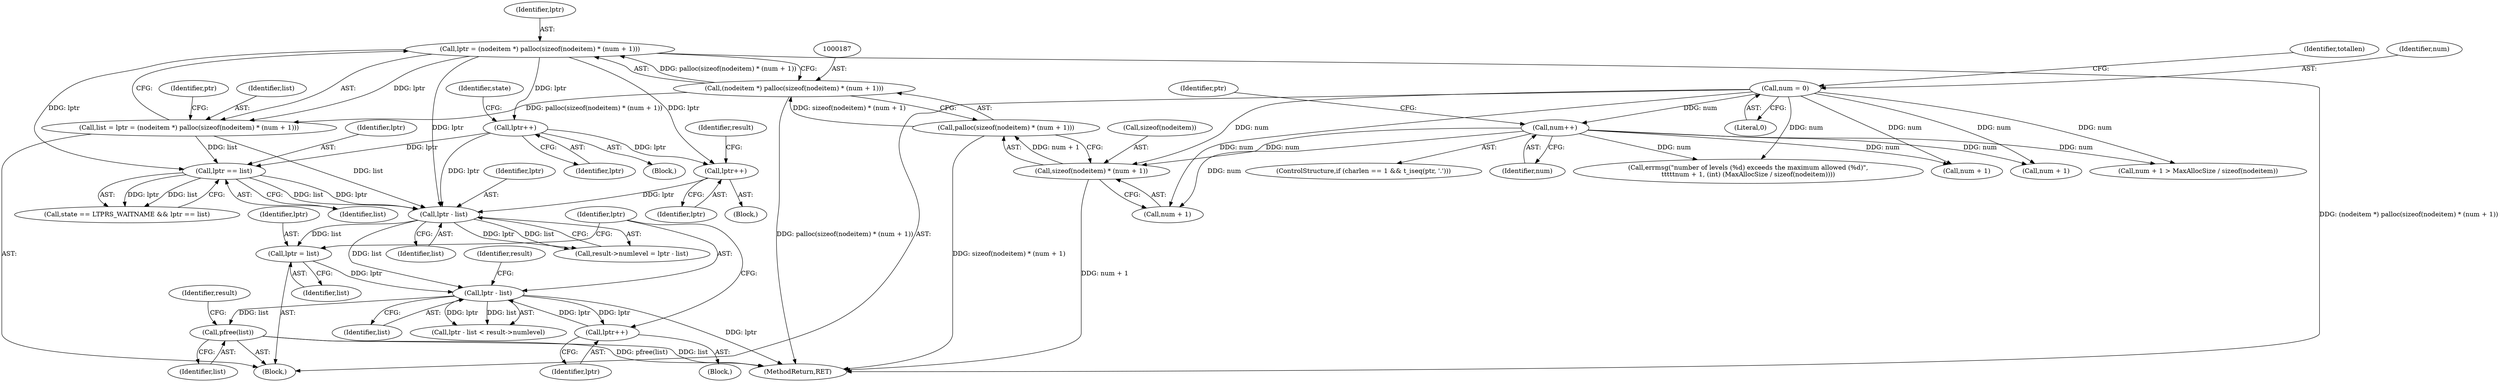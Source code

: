 digraph "0_postgres_31400a673325147e1205326008e32135a78b4d8a_8@API" {
"1000431" [label="(Call,pfree(list))"];
"1000399" [label="(Call,lptr - list)"];
"1000429" [label="(Call,lptr++)"];
"1000394" [label="(Call,lptr = list)"];
"1000387" [label="(Call,lptr - list)"];
"1000348" [label="(Call,lptr++)"];
"1000184" [label="(Call,lptr = (nodeitem *) palloc(sizeof(nodeitem) * (num + 1)))"];
"1000186" [label="(Call,(nodeitem *) palloc(sizeof(nodeitem) * (num + 1)))"];
"1000188" [label="(Call,palloc(sizeof(nodeitem) * (num + 1)))"];
"1000189" [label="(Call,sizeof(nodeitem) * (num + 1))"];
"1000152" [label="(Call,num++)"];
"1000115" [label="(Call,num = 0)"];
"1000282" [label="(Call,lptr++)"];
"1000357" [label="(Call,lptr == list)"];
"1000182" [label="(Call,list = lptr = (nodeitem *) palloc(sizeof(nodeitem) * (num + 1)))"];
"1000159" [label="(Call,num + 1)"];
"1000189" [label="(Call,sizeof(nodeitem) * (num + 1))"];
"1000283" [label="(Identifier,lptr)"];
"1000429" [label="(Call,lptr++)"];
"1000183" [label="(Identifier,list)"];
"1000153" [label="(Identifier,num)"];
"1000358" [label="(Identifier,lptr)"];
"1000348" [label="(Call,lptr++)"];
"1000244" [label="(Block,)"];
"1000192" [label="(Call,num + 1)"];
"1000387" [label="(Call,lptr - list)"];
"1000190" [label="(Call,sizeof(nodeitem))"];
"1000388" [label="(Identifier,lptr)"];
"1000117" [label="(Literal,0)"];
"1000116" [label="(Identifier,num)"];
"1000400" [label="(Identifier,lptr)"];
"1000171" [label="(Call,errmsg(\"number of levels (%d) exceeds the maximum allowed (%d)\",\n\t\t\t\t\tnum + 1, (int) (MaxAllocSize / sizeof(nodeitem))))"];
"1000310" [label="(Block,)"];
"1000401" [label="(Identifier,list)"];
"1000395" [label="(Identifier,lptr)"];
"1000173" [label="(Call,num + 1)"];
"1000120" [label="(Identifier,totallen)"];
"1000115" [label="(Call,num = 0)"];
"1000399" [label="(Call,lptr - list)"];
"1000103" [label="(Block,)"];
"1000434" [label="(Identifier,result)"];
"1000371" [label="(Identifier,result)"];
"1000144" [label="(ControlStructure,if (charlen == 1 && t_iseq(ptr, '.')))"];
"1000403" [label="(Identifier,result)"];
"1000158" [label="(Call,num + 1 > MaxAllocSize / sizeof(nodeitem))"];
"1000285" [label="(Identifier,state)"];
"1000431" [label="(Call,pfree(list))"];
"1000405" [label="(Block,)"];
"1000182" [label="(Call,list = lptr = (nodeitem *) palloc(sizeof(nodeitem) * (num + 1)))"];
"1000430" [label="(Identifier,lptr)"];
"1000282" [label="(Call,lptr++)"];
"1000435" [label="(MethodReturn,RET)"];
"1000353" [label="(Call,state == LTPRS_WAITNAME && lptr == list)"];
"1000359" [label="(Identifier,list)"];
"1000398" [label="(Call,lptr - list < result->numlevel)"];
"1000196" [label="(Identifier,ptr)"];
"1000432" [label="(Identifier,list)"];
"1000152" [label="(Call,num++)"];
"1000389" [label="(Identifier,list)"];
"1000155" [label="(Identifier,ptr)"];
"1000185" [label="(Identifier,lptr)"];
"1000394" [label="(Call,lptr = list)"];
"1000396" [label="(Identifier,list)"];
"1000184" [label="(Call,lptr = (nodeitem *) palloc(sizeof(nodeitem) * (num + 1)))"];
"1000357" [label="(Call,lptr == list)"];
"1000383" [label="(Call,result->numlevel = lptr - list)"];
"1000186" [label="(Call,(nodeitem *) palloc(sizeof(nodeitem) * (num + 1)))"];
"1000349" [label="(Identifier,lptr)"];
"1000188" [label="(Call,palloc(sizeof(nodeitem) * (num + 1)))"];
"1000431" -> "1000103"  [label="AST: "];
"1000431" -> "1000432"  [label="CFG: "];
"1000432" -> "1000431"  [label="AST: "];
"1000434" -> "1000431"  [label="CFG: "];
"1000431" -> "1000435"  [label="DDG: list"];
"1000431" -> "1000435"  [label="DDG: pfree(list)"];
"1000399" -> "1000431"  [label="DDG: list"];
"1000399" -> "1000398"  [label="AST: "];
"1000399" -> "1000401"  [label="CFG: "];
"1000400" -> "1000399"  [label="AST: "];
"1000401" -> "1000399"  [label="AST: "];
"1000403" -> "1000399"  [label="CFG: "];
"1000399" -> "1000435"  [label="DDG: lptr"];
"1000399" -> "1000398"  [label="DDG: lptr"];
"1000399" -> "1000398"  [label="DDG: list"];
"1000429" -> "1000399"  [label="DDG: lptr"];
"1000394" -> "1000399"  [label="DDG: lptr"];
"1000387" -> "1000399"  [label="DDG: list"];
"1000399" -> "1000429"  [label="DDG: lptr"];
"1000429" -> "1000405"  [label="AST: "];
"1000429" -> "1000430"  [label="CFG: "];
"1000430" -> "1000429"  [label="AST: "];
"1000400" -> "1000429"  [label="CFG: "];
"1000394" -> "1000103"  [label="AST: "];
"1000394" -> "1000396"  [label="CFG: "];
"1000395" -> "1000394"  [label="AST: "];
"1000396" -> "1000394"  [label="AST: "];
"1000400" -> "1000394"  [label="CFG: "];
"1000387" -> "1000394"  [label="DDG: list"];
"1000387" -> "1000383"  [label="AST: "];
"1000387" -> "1000389"  [label="CFG: "];
"1000388" -> "1000387"  [label="AST: "];
"1000389" -> "1000387"  [label="AST: "];
"1000383" -> "1000387"  [label="CFG: "];
"1000387" -> "1000383"  [label="DDG: lptr"];
"1000387" -> "1000383"  [label="DDG: list"];
"1000348" -> "1000387"  [label="DDG: lptr"];
"1000184" -> "1000387"  [label="DDG: lptr"];
"1000357" -> "1000387"  [label="DDG: lptr"];
"1000357" -> "1000387"  [label="DDG: list"];
"1000282" -> "1000387"  [label="DDG: lptr"];
"1000182" -> "1000387"  [label="DDG: list"];
"1000348" -> "1000310"  [label="AST: "];
"1000348" -> "1000349"  [label="CFG: "];
"1000349" -> "1000348"  [label="AST: "];
"1000371" -> "1000348"  [label="CFG: "];
"1000184" -> "1000348"  [label="DDG: lptr"];
"1000282" -> "1000348"  [label="DDG: lptr"];
"1000184" -> "1000182"  [label="AST: "];
"1000184" -> "1000186"  [label="CFG: "];
"1000185" -> "1000184"  [label="AST: "];
"1000186" -> "1000184"  [label="AST: "];
"1000182" -> "1000184"  [label="CFG: "];
"1000184" -> "1000435"  [label="DDG: (nodeitem *) palloc(sizeof(nodeitem) * (num + 1))"];
"1000184" -> "1000182"  [label="DDG: lptr"];
"1000186" -> "1000184"  [label="DDG: palloc(sizeof(nodeitem) * (num + 1))"];
"1000184" -> "1000282"  [label="DDG: lptr"];
"1000184" -> "1000357"  [label="DDG: lptr"];
"1000186" -> "1000188"  [label="CFG: "];
"1000187" -> "1000186"  [label="AST: "];
"1000188" -> "1000186"  [label="AST: "];
"1000186" -> "1000435"  [label="DDG: palloc(sizeof(nodeitem) * (num + 1))"];
"1000186" -> "1000182"  [label="DDG: palloc(sizeof(nodeitem) * (num + 1))"];
"1000188" -> "1000186"  [label="DDG: sizeof(nodeitem) * (num + 1)"];
"1000188" -> "1000189"  [label="CFG: "];
"1000189" -> "1000188"  [label="AST: "];
"1000188" -> "1000435"  [label="DDG: sizeof(nodeitem) * (num + 1)"];
"1000189" -> "1000188"  [label="DDG: num + 1"];
"1000189" -> "1000192"  [label="CFG: "];
"1000190" -> "1000189"  [label="AST: "];
"1000192" -> "1000189"  [label="AST: "];
"1000189" -> "1000435"  [label="DDG: num + 1"];
"1000152" -> "1000189"  [label="DDG: num"];
"1000115" -> "1000189"  [label="DDG: num"];
"1000152" -> "1000144"  [label="AST: "];
"1000152" -> "1000153"  [label="CFG: "];
"1000153" -> "1000152"  [label="AST: "];
"1000155" -> "1000152"  [label="CFG: "];
"1000115" -> "1000152"  [label="DDG: num"];
"1000152" -> "1000158"  [label="DDG: num"];
"1000152" -> "1000159"  [label="DDG: num"];
"1000152" -> "1000171"  [label="DDG: num"];
"1000152" -> "1000173"  [label="DDG: num"];
"1000152" -> "1000192"  [label="DDG: num"];
"1000115" -> "1000103"  [label="AST: "];
"1000115" -> "1000117"  [label="CFG: "];
"1000116" -> "1000115"  [label="AST: "];
"1000117" -> "1000115"  [label="AST: "];
"1000120" -> "1000115"  [label="CFG: "];
"1000115" -> "1000158"  [label="DDG: num"];
"1000115" -> "1000159"  [label="DDG: num"];
"1000115" -> "1000171"  [label="DDG: num"];
"1000115" -> "1000173"  [label="DDG: num"];
"1000115" -> "1000192"  [label="DDG: num"];
"1000282" -> "1000244"  [label="AST: "];
"1000282" -> "1000283"  [label="CFG: "];
"1000283" -> "1000282"  [label="AST: "];
"1000285" -> "1000282"  [label="CFG: "];
"1000282" -> "1000357"  [label="DDG: lptr"];
"1000357" -> "1000353"  [label="AST: "];
"1000357" -> "1000359"  [label="CFG: "];
"1000358" -> "1000357"  [label="AST: "];
"1000359" -> "1000357"  [label="AST: "];
"1000353" -> "1000357"  [label="CFG: "];
"1000357" -> "1000353"  [label="DDG: lptr"];
"1000357" -> "1000353"  [label="DDG: list"];
"1000182" -> "1000357"  [label="DDG: list"];
"1000182" -> "1000103"  [label="AST: "];
"1000183" -> "1000182"  [label="AST: "];
"1000196" -> "1000182"  [label="CFG: "];
}
